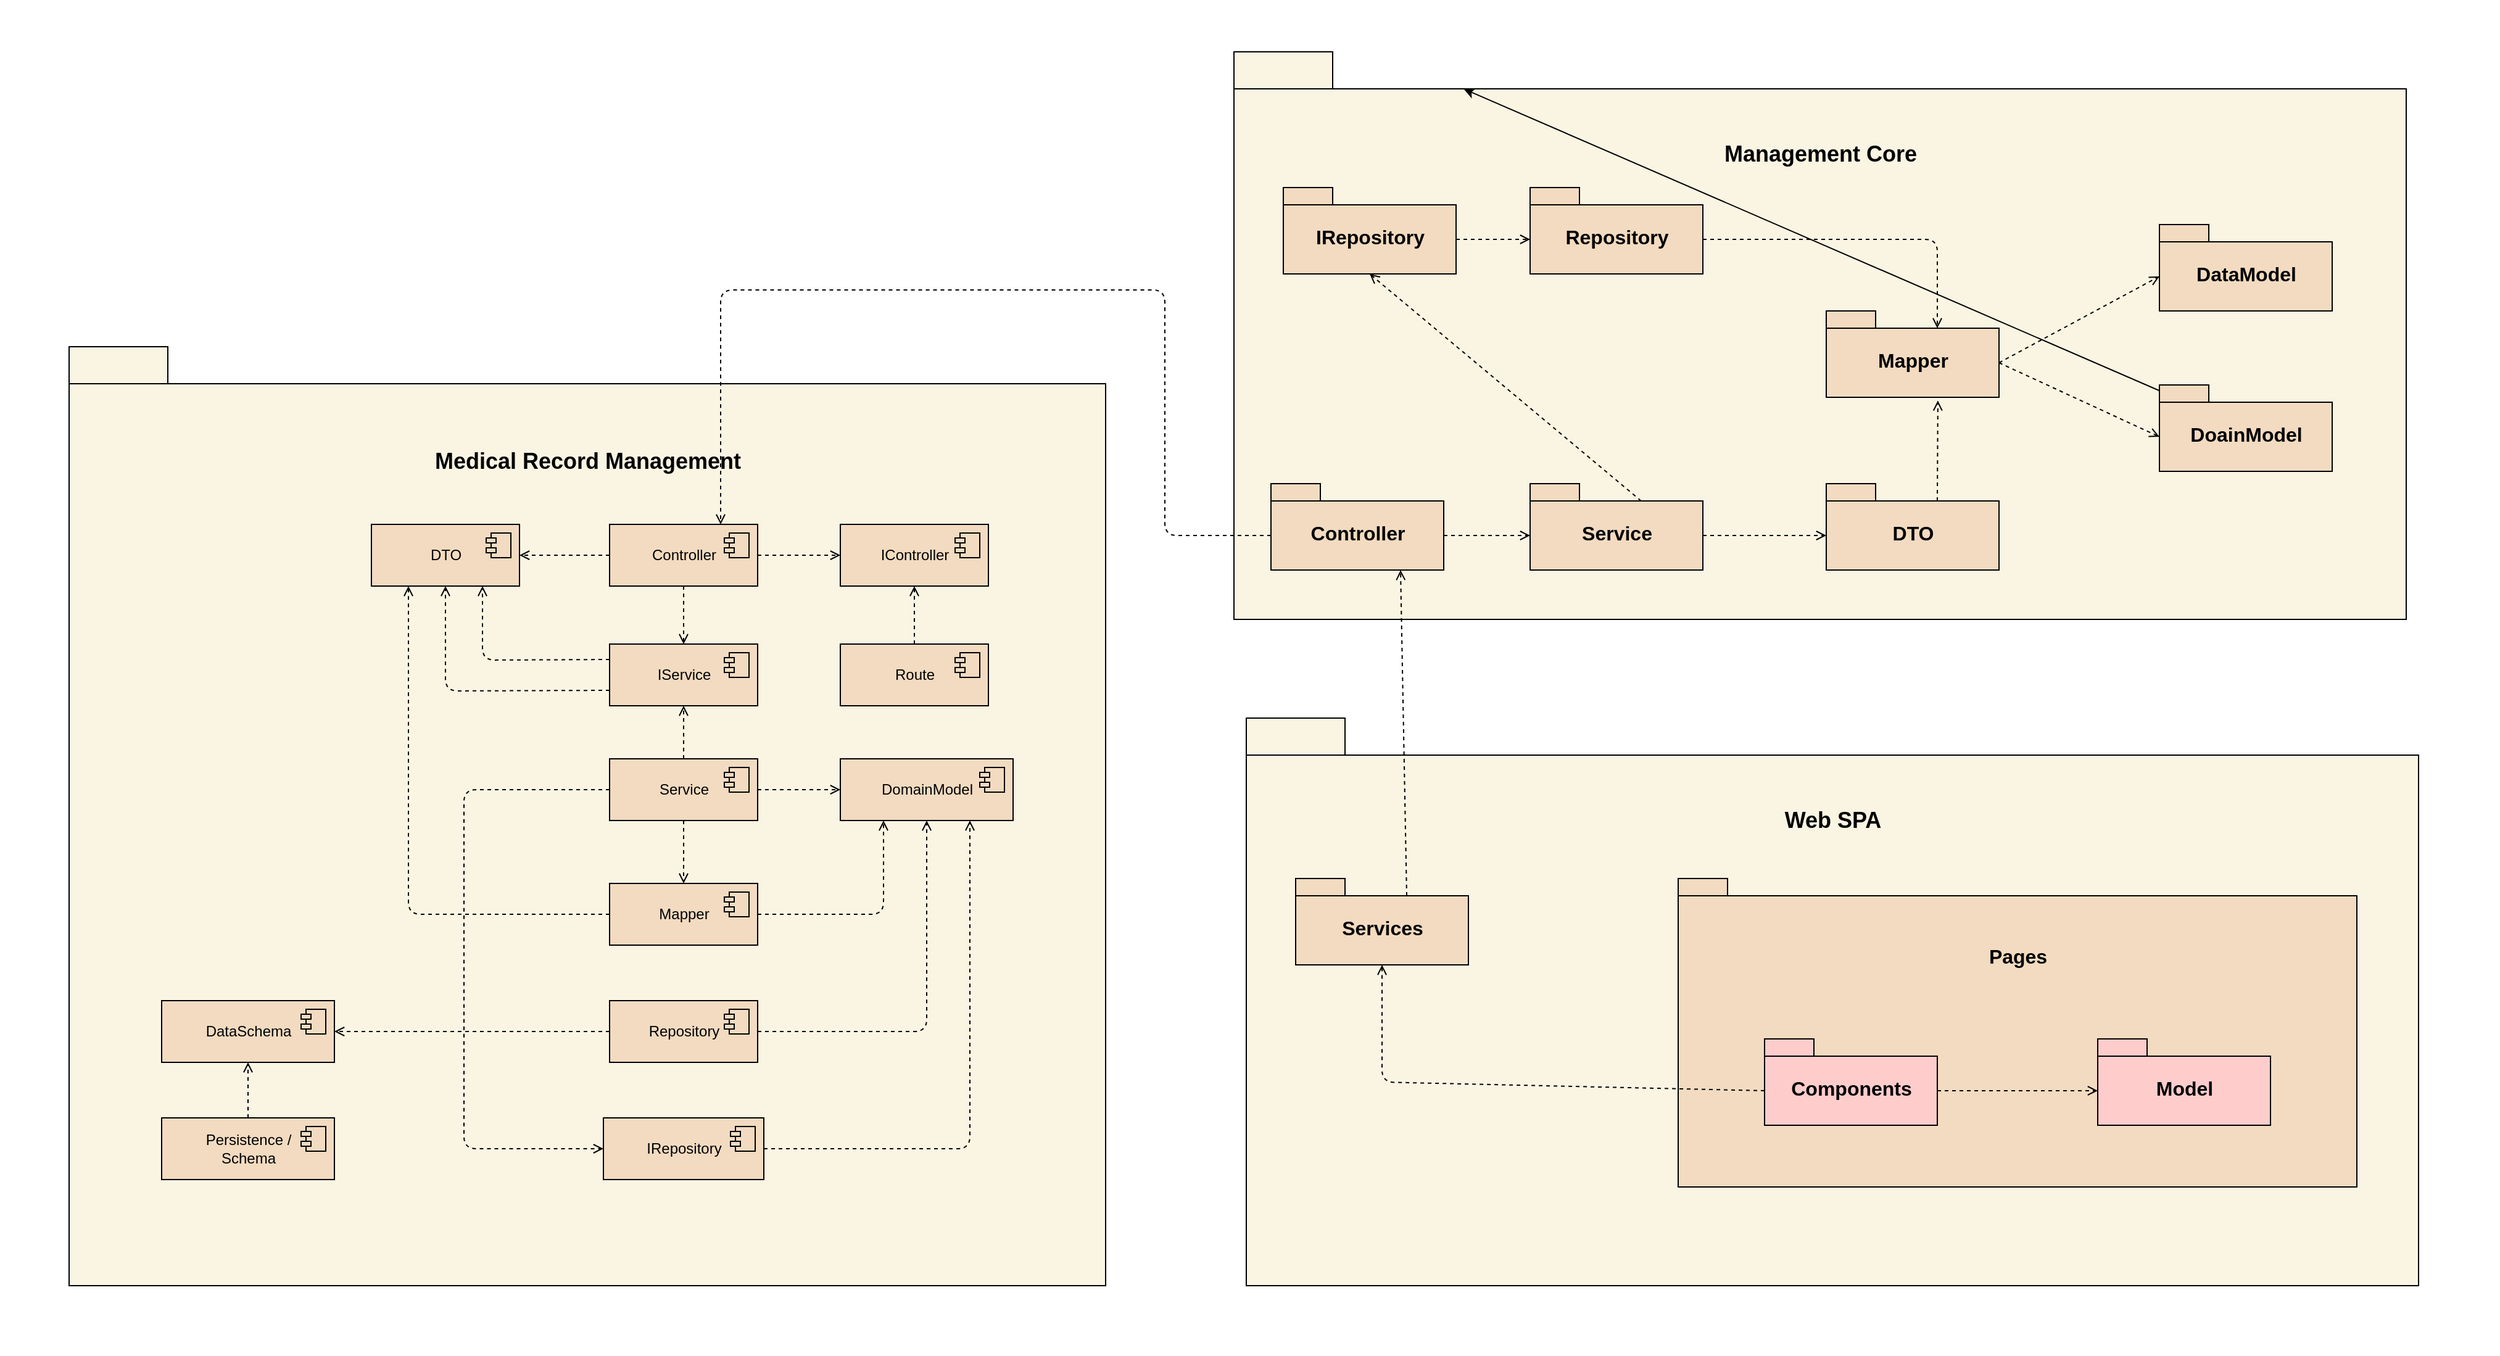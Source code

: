 <mxfile>
    <diagram id="2KhIsbDiPvBkP_OM17Oy" name="Page-1">
        <mxGraphModel dx="4684" dy="1676" grid="0" gridSize="10" guides="1" tooltips="1" connect="1" arrows="1" fold="1" page="1" pageScale="1" pageWidth="850" pageHeight="1100" background="#ffffff" math="0" shadow="0">
            <root>
                <mxCell id="0"/>
                <mxCell id="1" parent="0"/>
                <mxCell id="167" value="&lt;font style=&quot;font-size: 18px;&quot;&gt;&lt;b style=&quot;&quot;&gt;Medical Record Management&lt;br&gt;&lt;br&gt;&lt;br&gt;&lt;br&gt;&lt;br&gt;&lt;br&gt;&lt;br&gt;&lt;br&gt;&lt;br&gt;&lt;br&gt;&lt;br&gt;&lt;br&gt;&lt;br&gt;&lt;br&gt;&lt;br&gt;&lt;br&gt;&lt;br&gt;&lt;br&gt;&lt;br&gt;&lt;br&gt;&lt;br&gt;&lt;br&gt;&lt;br&gt;&lt;br&gt;&lt;br&gt;&lt;br&gt;&lt;br&gt;&lt;br&gt;&lt;br&gt;&lt;/b&gt;&lt;/font&gt;" style="shape=folder;fontStyle=1;tabWidth=80;tabHeight=30;tabPosition=left;html=1;boundedLbl=1;strokeColor=#000000;fillColor=#faf5e3;fontColor=#000000;" vertex="1" parent="1">
                    <mxGeometry x="-804" y="359" width="840" height="761" as="geometry"/>
                </mxCell>
                <mxCell id="47" value="&lt;font style=&quot;font-size: 18px;&quot;&gt;Management Core&lt;br&gt;&lt;br&gt;&lt;br&gt;&lt;br&gt;&lt;br&gt;&lt;br&gt;&lt;br&gt;&lt;br&gt;&lt;br&gt;&lt;br&gt;&lt;br&gt;&lt;br&gt;&lt;br&gt;&lt;br&gt;&lt;br&gt;&lt;br&gt;&lt;/font&gt;" style="shape=folder;fontStyle=1;tabWidth=80;tabHeight=30;tabPosition=left;html=1;boundedLbl=1;strokeColor=#000000;fillColor=#faf5e3;fontColor=#000000;" parent="1" vertex="1">
                    <mxGeometry x="140" y="120" width="950" height="460" as="geometry"/>
                </mxCell>
                <mxCell id="61" value="" style="edgeStyle=none;html=1;fontSize=18;" parent="1" source="48" edge="1">
                    <mxGeometry relative="1" as="geometry">
                        <mxPoint x="326.111" y="150" as="targetPoint"/>
                    </mxGeometry>
                </mxCell>
                <mxCell id="48" value="&lt;font style=&quot;font-size: 16px;&quot;&gt;DoainModel&lt;br&gt;&lt;/font&gt;" style="shape=folder;fontStyle=1;spacingTop=10;tabWidth=40;tabHeight=14;tabPosition=left;html=1;fillColor=#F2DBC0;fontColor=#000000;strokeColor=#000000;" parent="1" vertex="1">
                    <mxGeometry x="890" y="390" width="140" height="70" as="geometry"/>
                </mxCell>
                <mxCell id="62" value="&lt;font style=&quot;font-size: 16px;&quot;&gt;DataModel&lt;br&gt;&lt;/font&gt;" style="shape=folder;fontStyle=1;spacingTop=10;tabWidth=40;tabHeight=14;tabPosition=left;html=1;fillColor=#F2DBC0;fontColor=#000000;strokeColor=#000000;" parent="1" vertex="1">
                    <mxGeometry x="890" y="260" width="140" height="70" as="geometry"/>
                </mxCell>
                <mxCell id="75" style="edgeStyle=none;html=1;exitX=0;exitY=0;exitDx=90;exitDy=14;exitPerimeter=0;entryX=0.646;entryY=1.038;entryDx=0;entryDy=0;entryPerimeter=0;dashed=1;strokeColor=#000000;fontSize=18;endArrow=open;endFill=0;" parent="1" source="63" target="66" edge="1">
                    <mxGeometry relative="1" as="geometry"/>
                </mxCell>
                <mxCell id="63" value="&lt;font style=&quot;font-size: 16px;&quot;&gt;DTO&lt;br&gt;&lt;/font&gt;" style="shape=folder;fontStyle=1;spacingTop=10;tabWidth=40;tabHeight=14;tabPosition=left;html=1;fillColor=#F2DBC0;fontColor=#000000;strokeColor=#000000;" parent="1" vertex="1">
                    <mxGeometry x="620" y="470" width="140" height="70" as="geometry"/>
                </mxCell>
                <mxCell id="76" style="edgeStyle=none;html=1;exitX=0;exitY=0;exitDx=140;exitDy=42;exitPerimeter=0;entryX=0;entryY=0;entryDx=0;entryDy=42;entryPerimeter=0;dashed=1;strokeColor=#000000;fontSize=18;endArrow=open;endFill=0;" parent="1" source="64" target="63" edge="1">
                    <mxGeometry relative="1" as="geometry"/>
                </mxCell>
                <mxCell id="77" style="edgeStyle=none;html=1;entryX=0.5;entryY=1;entryDx=0;entryDy=0;entryPerimeter=0;dashed=1;strokeColor=#000000;fontSize=18;endArrow=open;endFill=0;exitX=0;exitY=0;exitDx=90;exitDy=14;exitPerimeter=0;" parent="1" source="64" target="68" edge="1">
                    <mxGeometry relative="1" as="geometry"/>
                </mxCell>
                <mxCell id="64" value="&lt;font style=&quot;font-size: 16px;&quot;&gt;Service&lt;br&gt;&lt;/font&gt;" style="shape=folder;fontStyle=1;spacingTop=10;tabWidth=40;tabHeight=14;tabPosition=left;html=1;fillColor=#F2DBC0;fontColor=#000000;strokeColor=#000000;" parent="1" vertex="1">
                    <mxGeometry x="380" y="470" width="140" height="70" as="geometry"/>
                </mxCell>
                <mxCell id="78" style="edgeStyle=none;html=1;exitX=0;exitY=0;exitDx=140;exitDy=42;exitPerimeter=0;entryX=0;entryY=0;entryDx=0;entryDy=42;entryPerimeter=0;dashed=1;strokeColor=#000000;fontSize=18;endArrow=open;endFill=0;" parent="1" source="65" target="64" edge="1">
                    <mxGeometry relative="1" as="geometry"/>
                </mxCell>
                <mxCell id="169" style="edgeStyle=none;html=1;exitX=0;exitY=0;exitDx=0;exitDy=42;exitPerimeter=0;entryX=0.75;entryY=0;entryDx=0;entryDy=0;endArrow=open;endFill=0;strokeColor=#000000;dashed=1;" edge="1" parent="1" source="65" target="127">
                    <mxGeometry relative="1" as="geometry">
                        <Array as="points">
                            <mxPoint x="84" y="512"/>
                            <mxPoint x="84" y="313"/>
                            <mxPoint x="-46" y="313"/>
                            <mxPoint x="-276" y="313"/>
                        </Array>
                    </mxGeometry>
                </mxCell>
                <mxCell id="65" value="&lt;font style=&quot;font-size: 16px;&quot;&gt;Controller&lt;br&gt;&lt;/font&gt;" style="shape=folder;fontStyle=1;spacingTop=10;tabWidth=40;tabHeight=14;tabPosition=left;html=1;fillColor=#F2DBC0;fontColor=#000000;strokeColor=#000000;" parent="1" vertex="1">
                    <mxGeometry x="170" y="470" width="140" height="70" as="geometry"/>
                </mxCell>
                <mxCell id="73" style="edgeStyle=none;html=1;exitX=0;exitY=0;exitDx=140;exitDy=42;exitPerimeter=0;entryX=0;entryY=0;entryDx=0;entryDy=42;entryPerimeter=0;dashed=1;strokeColor=#000000;fontSize=18;endArrow=open;endFill=0;" parent="1" source="66" target="62" edge="1">
                    <mxGeometry relative="1" as="geometry"/>
                </mxCell>
                <mxCell id="74" style="edgeStyle=none;html=1;exitX=0;exitY=0;exitDx=140;exitDy=42;exitPerimeter=0;entryX=0;entryY=0;entryDx=0;entryDy=42;entryPerimeter=0;dashed=1;strokeColor=#000000;fontSize=18;endArrow=open;endFill=0;" parent="1" source="66" target="48" edge="1">
                    <mxGeometry relative="1" as="geometry"/>
                </mxCell>
                <mxCell id="66" value="&lt;font style=&quot;font-size: 16px;&quot;&gt;Mapper&lt;br&gt;&lt;/font&gt;" style="shape=folder;fontStyle=1;spacingTop=10;tabWidth=40;tabHeight=14;tabPosition=left;html=1;fillColor=#F2DBC0;fontColor=#000000;strokeColor=#000000;" parent="1" vertex="1">
                    <mxGeometry x="620" y="330" width="140" height="70" as="geometry"/>
                </mxCell>
                <mxCell id="72" style="edgeStyle=none;html=1;exitX=0;exitY=0;exitDx=140;exitDy=42;exitPerimeter=0;entryX=0;entryY=0;entryDx=90;entryDy=14;entryPerimeter=0;dashed=1;strokeColor=#000000;fontSize=18;endArrow=open;endFill=0;" parent="1" source="67" target="66" edge="1">
                    <mxGeometry relative="1" as="geometry">
                        <Array as="points">
                            <mxPoint x="710" y="272"/>
                        </Array>
                    </mxGeometry>
                </mxCell>
                <mxCell id="67" value="&lt;font style=&quot;font-size: 16px;&quot;&gt;Repository&lt;br&gt;&lt;/font&gt;" style="shape=folder;fontStyle=1;spacingTop=10;tabWidth=40;tabHeight=14;tabPosition=left;html=1;fillColor=#F2DBC0;fontColor=#000000;strokeColor=#000000;" parent="1" vertex="1">
                    <mxGeometry x="380" y="230" width="140" height="70" as="geometry"/>
                </mxCell>
                <mxCell id="70" style="edgeStyle=none;html=1;exitX=0;exitY=0;exitDx=140;exitDy=42;exitPerimeter=0;entryX=0;entryY=0;entryDx=0;entryDy=42;entryPerimeter=0;fontSize=18;strokeColor=#000000;dashed=1;endArrow=open;endFill=0;" parent="1" source="68" target="67" edge="1">
                    <mxGeometry relative="1" as="geometry"/>
                </mxCell>
                <mxCell id="68" value="&lt;font style=&quot;font-size: 16px;&quot;&gt;IRepository&lt;br&gt;&lt;/font&gt;" style="shape=folder;fontStyle=1;spacingTop=10;tabWidth=40;tabHeight=14;tabPosition=left;html=1;fillColor=#F2DBC0;fontColor=#000000;strokeColor=#000000;" parent="1" vertex="1">
                    <mxGeometry x="180" y="230" width="140" height="70" as="geometry"/>
                </mxCell>
                <mxCell id="80" value="&lt;font style=&quot;font-size: 18px;&quot;&gt;Web SPA&lt;br&gt;&lt;br&gt;&lt;br&gt;&lt;br&gt;&lt;br&gt;&lt;br&gt;&lt;br&gt;&lt;br&gt;&lt;br&gt;&lt;br&gt;&lt;br&gt;&lt;br&gt;&lt;br&gt;&lt;br&gt;&lt;br&gt;&lt;br&gt;&lt;/font&gt;" style="shape=folder;fontStyle=1;tabWidth=80;tabHeight=30;tabPosition=left;html=1;boundedLbl=1;strokeColor=#000000;fillColor=#faf5e3;fontColor=#000000;" parent="1" vertex="1">
                    <mxGeometry x="150" y="660" width="950" height="460" as="geometry"/>
                </mxCell>
                <mxCell id="89" style="edgeStyle=none;html=1;exitX=0;exitY=0;exitDx=90;exitDy=14;exitPerimeter=0;entryX=0.75;entryY=1;entryDx=0;entryDy=0;entryPerimeter=0;dashed=1;strokeColor=#000000;fontSize=18;endArrow=open;endFill=0;" parent="1" source="81" target="65" edge="1">
                    <mxGeometry relative="1" as="geometry"/>
                </mxCell>
                <mxCell id="81" value="&lt;font style=&quot;font-size: 16px;&quot;&gt;Services&lt;br&gt;&lt;/font&gt;" style="shape=folder;fontStyle=1;spacingTop=10;tabWidth=40;tabHeight=14;tabPosition=left;html=1;fillColor=#F2DBC0;fontColor=#000000;strokeColor=#000000;" parent="1" vertex="1">
                    <mxGeometry x="190" y="790" width="140" height="70" as="geometry"/>
                </mxCell>
                <mxCell id="82" value="&lt;font style=&quot;font-size: 16px;&quot;&gt;Pages&lt;br&gt;&lt;br&gt;&lt;br&gt;&lt;br&gt;&lt;br&gt;&lt;br&gt;&lt;br&gt;&lt;br&gt;&lt;/font&gt;" style="shape=folder;fontStyle=1;spacingTop=10;tabWidth=40;tabHeight=14;tabPosition=left;html=1;fillColor=#F2DBC0;fontColor=#000000;strokeColor=#000000;" parent="1" vertex="1">
                    <mxGeometry x="500" y="790" width="550" height="250" as="geometry"/>
                </mxCell>
                <mxCell id="87" style="edgeStyle=none;html=1;exitX=0;exitY=0;exitDx=140;exitDy=42;exitPerimeter=0;entryX=0;entryY=0;entryDx=0;entryDy=42;entryPerimeter=0;dashed=1;strokeColor=#000000;fontSize=18;endArrow=open;endFill=0;" parent="1" source="83" target="85" edge="1">
                    <mxGeometry relative="1" as="geometry"/>
                </mxCell>
                <mxCell id="88" style="edgeStyle=none;html=1;exitX=0;exitY=0;exitDx=0;exitDy=42;exitPerimeter=0;entryX=0.5;entryY=1;entryDx=0;entryDy=0;entryPerimeter=0;dashed=1;strokeColor=#000000;fontSize=18;endArrow=open;endFill=0;" parent="1" source="83" target="81" edge="1">
                    <mxGeometry relative="1" as="geometry">
                        <Array as="points">
                            <mxPoint x="260" y="955"/>
                        </Array>
                    </mxGeometry>
                </mxCell>
                <mxCell id="83" value="&lt;font style=&quot;font-size: 16px;&quot;&gt;Components&lt;br&gt;&lt;/font&gt;" style="shape=folder;fontStyle=1;spacingTop=10;tabWidth=40;tabHeight=14;tabPosition=left;html=1;fillColor=#FFCCCC;fontColor=#000000;strokeColor=#000000;" parent="1" vertex="1">
                    <mxGeometry x="570" y="920" width="140" height="70" as="geometry"/>
                </mxCell>
                <mxCell id="85" value="&lt;font style=&quot;font-size: 16px;&quot;&gt;Model&lt;br&gt;&lt;/font&gt;" style="shape=folder;fontStyle=1;spacingTop=10;tabWidth=40;tabHeight=14;tabPosition=left;html=1;fillColor=#FFCCCC;fontColor=#000000;strokeColor=#000000;" parent="1" vertex="1">
                    <mxGeometry x="840" y="920" width="140" height="70" as="geometry"/>
                </mxCell>
                <mxCell id="186" style="edgeStyle=none;html=1;exitX=1;exitY=0.5;exitDx=0;exitDy=0;entryX=0.75;entryY=1;entryDx=0;entryDy=0;dashed=1;strokeColor=#000000;endArrow=open;endFill=0;" edge="1" parent="1" source="94" target="117">
                    <mxGeometry relative="1" as="geometry">
                        <Array as="points">
                            <mxPoint x="-74" y="1009"/>
                        </Array>
                    </mxGeometry>
                </mxCell>
                <mxCell id="94" value="IRepository" style="html=1;dropTarget=0;fillColor=#f2dbc0;strokeColor=#000000;fontColor=#000000;align=center;" vertex="1" parent="1">
                    <mxGeometry x="-371" y="984" width="130" height="50" as="geometry"/>
                </mxCell>
                <mxCell id="95" value="" style="shape=module;jettyWidth=8;jettyHeight=4;fillColor=#f2dbc0;strokeColor=#000000;" vertex="1" parent="94">
                    <mxGeometry x="1" width="20" height="20" relative="1" as="geometry">
                        <mxPoint x="-27" y="7" as="offset"/>
                    </mxGeometry>
                </mxCell>
                <mxCell id="181" style="edgeStyle=none;html=1;exitX=0;exitY=0.5;exitDx=0;exitDy=0;entryX=1;entryY=0.5;entryDx=0;entryDy=0;dashed=1;strokeColor=#000000;endArrow=open;endFill=0;" edge="1" parent="1" source="98" target="112">
                    <mxGeometry relative="1" as="geometry"/>
                </mxCell>
                <mxCell id="185" style="edgeStyle=none;html=1;exitX=1;exitY=0.5;exitDx=0;exitDy=0;entryX=0.5;entryY=1;entryDx=0;entryDy=0;dashed=1;strokeColor=#000000;endArrow=open;endFill=0;" edge="1" parent="1" source="98" target="117">
                    <mxGeometry relative="1" as="geometry">
                        <Array as="points">
                            <mxPoint x="-109" y="914"/>
                        </Array>
                    </mxGeometry>
                </mxCell>
                <mxCell id="98" value="Repository" style="html=1;dropTarget=0;fillColor=#f2dbc0;strokeColor=#000000;fontColor=#000000;" vertex="1" parent="1">
                    <mxGeometry x="-366" y="889" width="120" height="50" as="geometry"/>
                </mxCell>
                <mxCell id="99" value="" style="shape=module;jettyWidth=8;jettyHeight=4;fillColor=#f2dbc0;strokeColor=#000000;" vertex="1" parent="98">
                    <mxGeometry x="1" width="20" height="20" relative="1" as="geometry">
                        <mxPoint x="-27" y="7" as="offset"/>
                    </mxGeometry>
                </mxCell>
                <mxCell id="177" style="edgeStyle=none;html=1;exitX=0;exitY=0.5;exitDx=0;exitDy=0;entryX=0.25;entryY=1;entryDx=0;entryDy=0;dashed=1;strokeColor=#000000;endArrow=open;endFill=0;" edge="1" parent="1" source="102" target="107">
                    <mxGeometry relative="1" as="geometry">
                        <Array as="points">
                            <mxPoint x="-529" y="819"/>
                        </Array>
                    </mxGeometry>
                </mxCell>
                <mxCell id="184" style="edgeStyle=none;html=1;exitX=1;exitY=0.5;exitDx=0;exitDy=0;entryX=0.25;entryY=1;entryDx=0;entryDy=0;dashed=1;strokeColor=#000000;endArrow=open;endFill=0;" edge="1" parent="1" source="102" target="117">
                    <mxGeometry relative="1" as="geometry">
                        <Array as="points">
                            <mxPoint x="-144" y="819"/>
                        </Array>
                    </mxGeometry>
                </mxCell>
                <mxCell id="102" value="Mapper" style="html=1;dropTarget=0;fillColor=#f2dbc0;strokeColor=#000000;fontColor=#000000;" vertex="1" parent="1">
                    <mxGeometry x="-366" y="794" width="120" height="50" as="geometry"/>
                </mxCell>
                <mxCell id="103" value="" style="shape=module;jettyWidth=8;jettyHeight=4;fillColor=#f2dbc0;strokeColor=#000000;" vertex="1" parent="102">
                    <mxGeometry x="1" width="20" height="20" relative="1" as="geometry">
                        <mxPoint x="-27" y="7" as="offset"/>
                    </mxGeometry>
                </mxCell>
                <mxCell id="107" value="DTO" style="html=1;dropTarget=0;fillColor=#f2dbc0;strokeColor=#000000;fontColor=#000000;" vertex="1" parent="1">
                    <mxGeometry x="-559" y="503" width="120" height="50" as="geometry"/>
                </mxCell>
                <mxCell id="108" value="" style="shape=module;jettyWidth=8;jettyHeight=4;fillColor=#f2dbc0;strokeColor=#000000;" vertex="1" parent="107">
                    <mxGeometry x="1" width="20" height="20" relative="1" as="geometry">
                        <mxPoint x="-27" y="7" as="offset"/>
                    </mxGeometry>
                </mxCell>
                <mxCell id="112" value="DataSchema" style="html=1;dropTarget=0;fillColor=#f2dbc0;strokeColor=#000000;fontColor=#000000;" vertex="1" parent="1">
                    <mxGeometry x="-729" y="889" width="140" height="50" as="geometry"/>
                </mxCell>
                <mxCell id="113" value="" style="shape=module;jettyWidth=8;jettyHeight=4;fillColor=#f2dbc0;strokeColor=#000000;" vertex="1" parent="112">
                    <mxGeometry x="1" width="20" height="20" relative="1" as="geometry">
                        <mxPoint x="-27" y="7" as="offset"/>
                    </mxGeometry>
                </mxCell>
                <mxCell id="117" value="DomainModel" style="html=1;dropTarget=0;fillColor=#f2dbc0;strokeColor=#000000;fontColor=#000000;" vertex="1" parent="1">
                    <mxGeometry x="-179" y="693" width="140" height="50" as="geometry"/>
                </mxCell>
                <mxCell id="118" value="" style="shape=module;jettyWidth=8;jettyHeight=4;fillColor=#f2dbc0;strokeColor=#000000;" vertex="1" parent="117">
                    <mxGeometry x="1" width="20" height="20" relative="1" as="geometry">
                        <mxPoint x="-27" y="7" as="offset"/>
                    </mxGeometry>
                </mxCell>
                <mxCell id="178" style="edgeStyle=none;html=1;exitX=0.5;exitY=0;exitDx=0;exitDy=0;entryX=0.5;entryY=1;entryDx=0;entryDy=0;dashed=1;strokeColor=#000000;endArrow=open;endFill=0;" edge="1" parent="1" source="123" target="140">
                    <mxGeometry relative="1" as="geometry"/>
                </mxCell>
                <mxCell id="179" style="edgeStyle=none;html=1;exitX=1;exitY=0.5;exitDx=0;exitDy=0;entryX=0;entryY=0.5;entryDx=0;entryDy=0;dashed=1;strokeColor=#000000;endArrow=open;endFill=0;" edge="1" parent="1" source="123" target="117">
                    <mxGeometry relative="1" as="geometry"/>
                </mxCell>
                <mxCell id="180" style="edgeStyle=none;html=1;exitX=0.5;exitY=1;exitDx=0;exitDy=0;entryX=0.5;entryY=0;entryDx=0;entryDy=0;dashed=1;strokeColor=#000000;endArrow=open;endFill=0;" edge="1" parent="1" source="123" target="102">
                    <mxGeometry relative="1" as="geometry"/>
                </mxCell>
                <mxCell id="183" style="edgeStyle=none;html=1;exitX=0;exitY=0.5;exitDx=0;exitDy=0;entryX=0;entryY=0.5;entryDx=0;entryDy=0;dashed=1;strokeColor=#000000;endArrow=open;endFill=0;" edge="1" parent="1" source="123" target="94">
                    <mxGeometry relative="1" as="geometry">
                        <Array as="points">
                            <mxPoint x="-484" y="718"/>
                            <mxPoint x="-484" y="865"/>
                            <mxPoint x="-484" y="1009"/>
                        </Array>
                    </mxGeometry>
                </mxCell>
                <mxCell id="123" value="Service" style="html=1;dropTarget=0;fillColor=#f2dbc0;strokeColor=#000000;fontColor=#000000;" vertex="1" parent="1">
                    <mxGeometry x="-366" y="693" width="120" height="50" as="geometry"/>
                </mxCell>
                <mxCell id="124" value="" style="shape=module;jettyWidth=8;jettyHeight=4;fillColor=#f2dbc0;strokeColor=#000000;" vertex="1" parent="123">
                    <mxGeometry x="1" width="20" height="20" relative="1" as="geometry">
                        <mxPoint x="-27" y="7" as="offset"/>
                    </mxGeometry>
                </mxCell>
                <mxCell id="170" style="edgeStyle=none;html=1;exitX=0;exitY=0.5;exitDx=0;exitDy=0;entryX=1;entryY=0.5;entryDx=0;entryDy=0;dashed=1;strokeColor=#000000;endArrow=open;endFill=0;" edge="1" parent="1" source="127" target="107">
                    <mxGeometry relative="1" as="geometry"/>
                </mxCell>
                <mxCell id="171" style="edgeStyle=none;html=1;exitX=1;exitY=0.5;exitDx=0;exitDy=0;entryX=0;entryY=0.5;entryDx=0;entryDy=0;dashed=1;strokeColor=#000000;endArrow=open;endFill=0;" edge="1" parent="1" source="127" target="129">
                    <mxGeometry relative="1" as="geometry"/>
                </mxCell>
                <mxCell id="174" style="edgeStyle=none;html=1;exitX=0.5;exitY=1;exitDx=0;exitDy=0;entryX=0.5;entryY=0;entryDx=0;entryDy=0;dashed=1;strokeColor=#000000;endArrow=open;endFill=0;" edge="1" parent="1" source="127" target="140">
                    <mxGeometry relative="1" as="geometry"/>
                </mxCell>
                <mxCell id="127" value="Controller" style="html=1;dropTarget=0;fillColor=#f2dbc0;strokeColor=#000000;fontColor=#000000;" vertex="1" parent="1">
                    <mxGeometry x="-366" y="503" width="120" height="50" as="geometry"/>
                </mxCell>
                <mxCell id="128" value="" style="shape=module;jettyWidth=8;jettyHeight=4;fillColor=#f2dbc0;strokeColor=#000000;" vertex="1" parent="127">
                    <mxGeometry x="1" width="20" height="20" relative="1" as="geometry">
                        <mxPoint x="-27" y="7" as="offset"/>
                    </mxGeometry>
                </mxCell>
                <mxCell id="129" value="IController" style="html=1;dropTarget=0;fillColor=#f2dbc0;strokeColor=#000000;fontColor=#000000;" vertex="1" parent="1">
                    <mxGeometry x="-179" y="503" width="120" height="50" as="geometry"/>
                </mxCell>
                <mxCell id="130" value="" style="shape=module;jettyWidth=8;jettyHeight=4;fillColor=#f2dbc0;strokeColor=#000000;" vertex="1" parent="129">
                    <mxGeometry x="1" width="20" height="20" relative="1" as="geometry">
                        <mxPoint x="-27" y="7" as="offset"/>
                    </mxGeometry>
                </mxCell>
                <mxCell id="173" style="edgeStyle=none;html=1;exitX=0.5;exitY=0;exitDx=0;exitDy=0;entryX=0.5;entryY=1;entryDx=0;entryDy=0;dashed=1;strokeColor=#000000;endArrow=open;endFill=0;" edge="1" parent="1" source="131" target="129">
                    <mxGeometry relative="1" as="geometry"/>
                </mxCell>
                <mxCell id="131" value="Route" style="html=1;dropTarget=0;fillColor=#f2dbc0;strokeColor=#000000;fontColor=#000000;" vertex="1" parent="1">
                    <mxGeometry x="-179" y="600" width="120" height="50" as="geometry"/>
                </mxCell>
                <mxCell id="132" value="" style="shape=module;jettyWidth=8;jettyHeight=4;fillColor=#f2dbc0;strokeColor=#000000;" vertex="1" parent="131">
                    <mxGeometry x="1" width="20" height="20" relative="1" as="geometry">
                        <mxPoint x="-27" y="7" as="offset"/>
                    </mxGeometry>
                </mxCell>
                <mxCell id="175" style="edgeStyle=none;html=1;exitX=0;exitY=0.75;exitDx=0;exitDy=0;entryX=0.5;entryY=1;entryDx=0;entryDy=0;dashed=1;strokeColor=#000000;endArrow=open;endFill=0;" edge="1" parent="1" source="140" target="107">
                    <mxGeometry relative="1" as="geometry">
                        <Array as="points">
                            <mxPoint x="-499" y="638"/>
                        </Array>
                    </mxGeometry>
                </mxCell>
                <mxCell id="176" style="edgeStyle=none;html=1;exitX=0;exitY=0.25;exitDx=0;exitDy=0;entryX=0.75;entryY=1;entryDx=0;entryDy=0;dashed=1;strokeColor=#000000;endArrow=open;endFill=0;" edge="1" parent="1" source="140" target="107">
                    <mxGeometry relative="1" as="geometry">
                        <Array as="points">
                            <mxPoint x="-469" y="613"/>
                        </Array>
                    </mxGeometry>
                </mxCell>
                <mxCell id="140" value="IService" style="html=1;dropTarget=0;fillColor=#f2dbc0;strokeColor=#000000;fontColor=#000000;" vertex="1" parent="1">
                    <mxGeometry x="-366" y="600" width="120" height="50" as="geometry"/>
                </mxCell>
                <mxCell id="141" value="" style="shape=module;jettyWidth=8;jettyHeight=4;fillColor=#f2dbc0;strokeColor=#000000;" vertex="1" parent="140">
                    <mxGeometry x="1" width="20" height="20" relative="1" as="geometry">
                        <mxPoint x="-27" y="7" as="offset"/>
                    </mxGeometry>
                </mxCell>
                <mxCell id="182" style="edgeStyle=none;html=1;exitX=0.5;exitY=0;exitDx=0;exitDy=0;entryX=0.5;entryY=1;entryDx=0;entryDy=0;dashed=1;strokeColor=#000000;endArrow=open;endFill=0;" edge="1" parent="1" source="162" target="112">
                    <mxGeometry relative="1" as="geometry"/>
                </mxCell>
                <mxCell id="162" value="Persistence / &lt;br&gt;Schema" style="html=1;dropTarget=0;fillColor=#f2dbc0;strokeColor=#000000;fontColor=#000000;" vertex="1" parent="1">
                    <mxGeometry x="-729" y="984" width="140" height="50" as="geometry"/>
                </mxCell>
                <mxCell id="163" value="" style="shape=module;jettyWidth=8;jettyHeight=4;fillColor=#f2dbc0;strokeColor=#000000;" vertex="1" parent="162">
                    <mxGeometry x="1" width="20" height="20" relative="1" as="geometry">
                        <mxPoint x="-27" y="7" as="offset"/>
                    </mxGeometry>
                </mxCell>
                <mxCell id="187" value="" style="whiteSpace=wrap;html=1;strokeColor=none;fontColor=#000000;fillColor=none;" vertex="1" parent="1">
                    <mxGeometry x="-860" y="78" width="2025" height="1098" as="geometry"/>
                </mxCell>
            </root>
        </mxGraphModel>
    </diagram>
</mxfile>